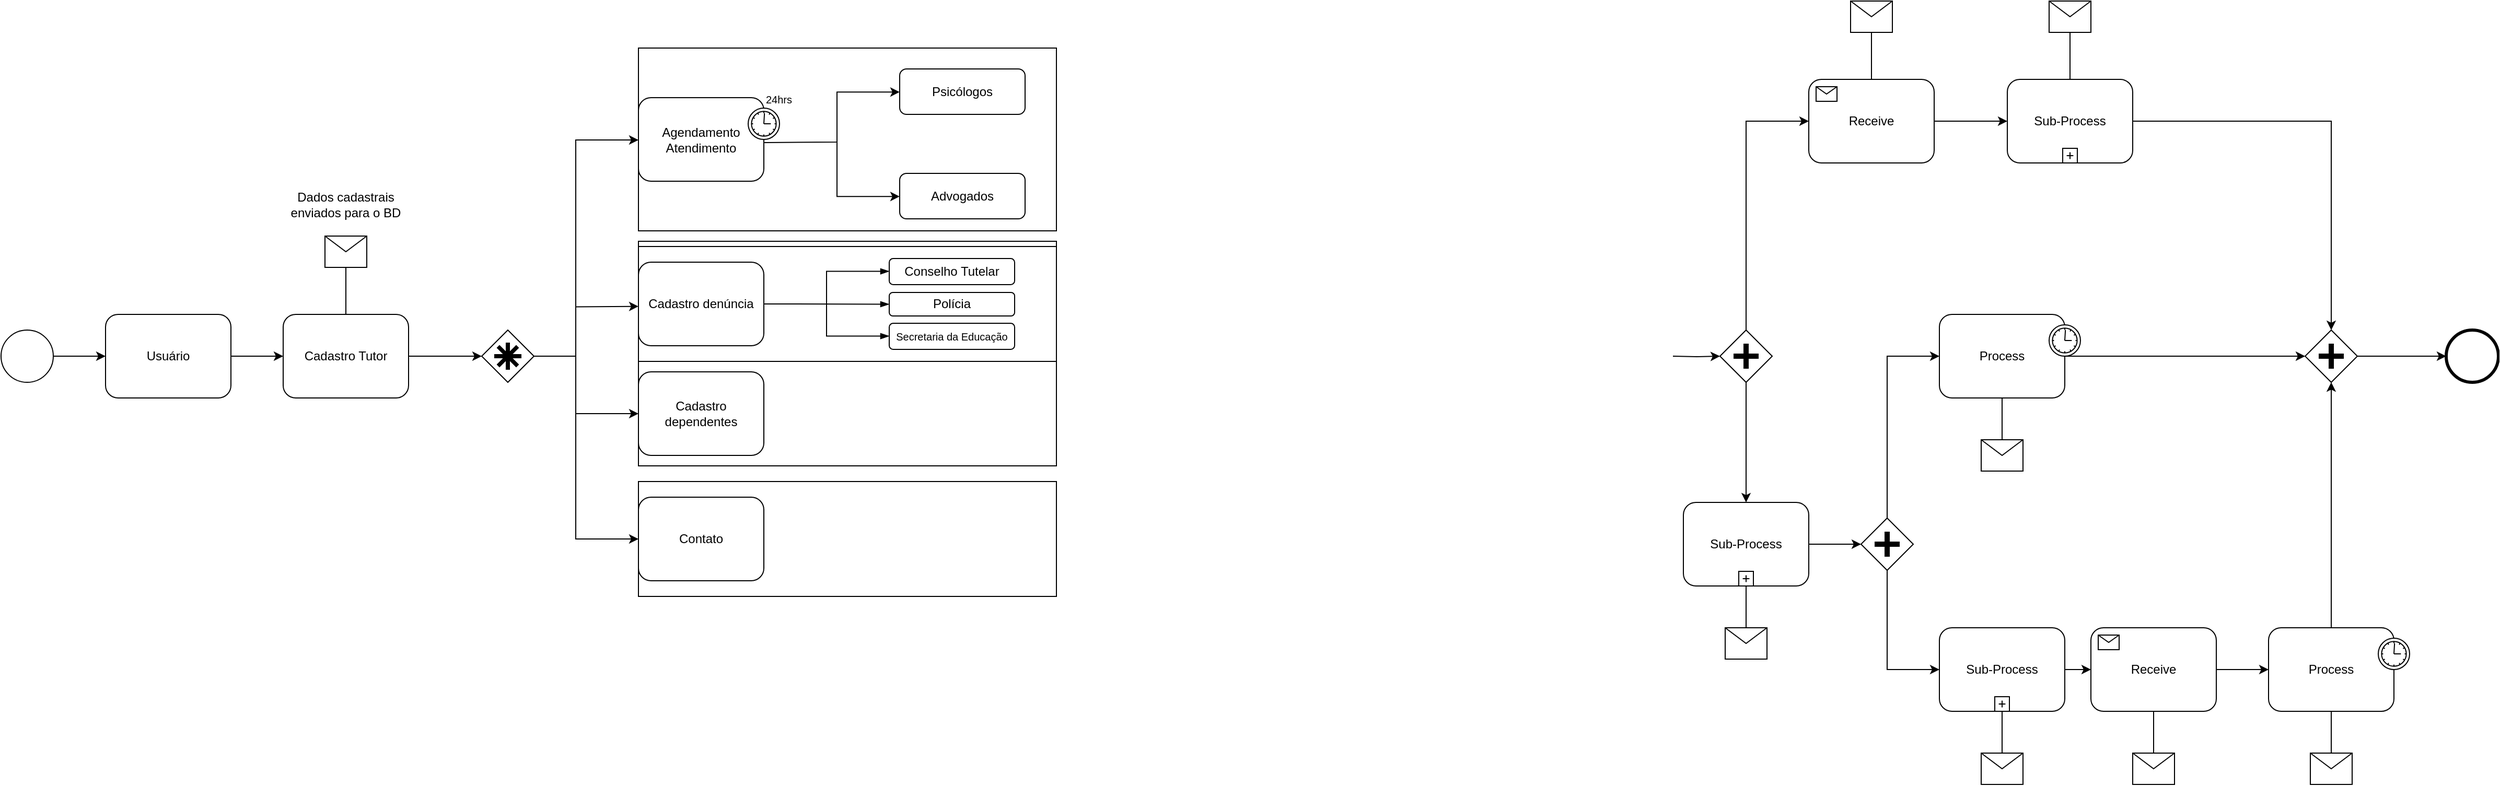 <mxfile version="26.1.3">
  <diagram name="Page-1" id="2a216829-ef6e-dabb-86c1-c78162f3ba2b">
    <mxGraphModel dx="2215" dy="294" grid="1" gridSize="10" guides="1" tooltips="1" connect="1" arrows="1" fold="1" page="1" pageScale="1" pageWidth="850" pageHeight="1100" background="none" math="0" shadow="0">
      <root>
        <mxCell id="0" />
        <mxCell id="1" parent="0" />
        <mxCell id="7a84cebc1def654-1" value="" style="shape=mxgraph.bpmn.shape;html=1;verticalLabelPosition=bottom;labelBackgroundColor=#ffffff;verticalAlign=top;perimeter=ellipsePerimeter;outline=standard;symbol=general;" parent="1" vertex="1">
          <mxGeometry x="-950" y="490" width="50" height="50" as="geometry" />
        </mxCell>
        <mxCell id="7a84cebc1def654-2" value="Usuário" style="shape=ext;rounded=1;html=1;whiteSpace=wrap;" parent="1" vertex="1">
          <mxGeometry x="-850" y="475" width="120" height="80" as="geometry" />
        </mxCell>
        <mxCell id="7a84cebc1def654-3" value="Cadastro Tutor" style="shape=ext;rounded=1;html=1;whiteSpace=wrap;" parent="1" vertex="1">
          <mxGeometry x="-680" y="475" width="120" height="80" as="geometry" />
        </mxCell>
        <mxCell id="7a84cebc1def654-5" value="" style="shape=message;whiteSpace=wrap;html=1;" parent="1" vertex="1">
          <mxGeometry x="-640" y="400" width="40" height="30" as="geometry" />
        </mxCell>
        <mxCell id="7a84cebc1def654-9" value="" style="shape=mxgraph.bpmn.shape;html=1;verticalLabelPosition=bottom;labelBackgroundColor=#ffffff;verticalAlign=top;perimeter=rhombusPerimeter;background=gateway;outline=none;symbol=parallelGw;" parent="1" vertex="1">
          <mxGeometry x="695" y="490" width="50" height="50" as="geometry" />
        </mxCell>
        <mxCell id="7a84cebc1def654-12" value="Sub-Process" style="html=1;whiteSpace=wrap;rounded=1;" parent="1" vertex="1">
          <mxGeometry x="970" y="250" width="120" height="80" as="geometry" />
        </mxCell>
        <mxCell id="7a84cebc1def654-13" value="" style="html=1;shape=plus;" parent="7a84cebc1def654-12" vertex="1">
          <mxGeometry x="0.5" y="1" width="14" height="14" relative="1" as="geometry">
            <mxPoint x="-7" y="-14" as="offset" />
          </mxGeometry>
        </mxCell>
        <mxCell id="7a84cebc1def654-14" value="Receive" style="html=1;whiteSpace=wrap;rounded=1;" parent="1" vertex="1">
          <mxGeometry x="780" y="250" width="120" height="80" as="geometry" />
        </mxCell>
        <mxCell id="7a84cebc1def654-15" value="" style="html=1;shape=message;" parent="7a84cebc1def654-14" vertex="1">
          <mxGeometry width="20" height="14" relative="1" as="geometry">
            <mxPoint x="7" y="7" as="offset" />
          </mxGeometry>
        </mxCell>
        <mxCell id="7a84cebc1def654-16" value="Process" style="html=1;whiteSpace=wrap;rounded=1;" parent="1" vertex="1">
          <mxGeometry x="905" y="475" width="120" height="80" as="geometry" />
        </mxCell>
        <mxCell id="7a84cebc1def654-17" value="" style="shape=mxgraph.bpmn.timer_start;perimeter=ellipsePerimeter;html=1;labelPosition=right;labelBackgroundColor=#ffffff;align=left;" parent="7a84cebc1def654-16" vertex="1">
          <mxGeometry x="1" width="30" height="30" relative="1" as="geometry">
            <mxPoint x="-15" y="10" as="offset" />
          </mxGeometry>
        </mxCell>
        <mxCell id="7a84cebc1def654-18" value="Process" style="html=1;whiteSpace=wrap;rounded=1;" parent="1" vertex="1">
          <mxGeometry x="1220" y="775" width="120" height="80" as="geometry" />
        </mxCell>
        <mxCell id="7a84cebc1def654-19" value="" style="shape=mxgraph.bpmn.timer_start;perimeter=ellipsePerimeter;html=1;labelPosition=right;labelBackgroundColor=#ffffff;align=left;" parent="7a84cebc1def654-18" vertex="1">
          <mxGeometry x="1" width="30" height="30" relative="1" as="geometry">
            <mxPoint x="-15" y="10" as="offset" />
          </mxGeometry>
        </mxCell>
        <mxCell id="7a84cebc1def654-20" value="Receive" style="html=1;whiteSpace=wrap;rounded=1;" parent="1" vertex="1">
          <mxGeometry x="1050" y="775" width="120" height="80" as="geometry" />
        </mxCell>
        <mxCell id="7a84cebc1def654-21" value="" style="html=1;shape=message;" parent="7a84cebc1def654-20" vertex="1">
          <mxGeometry width="20" height="14" relative="1" as="geometry">
            <mxPoint x="7" y="7" as="offset" />
          </mxGeometry>
        </mxCell>
        <mxCell id="7a84cebc1def654-22" value="Sub-Process" style="html=1;whiteSpace=wrap;rounded=1;" parent="1" vertex="1">
          <mxGeometry x="905" y="775" width="120" height="80" as="geometry" />
        </mxCell>
        <mxCell id="7a84cebc1def654-23" value="" style="html=1;shape=plus;" parent="7a84cebc1def654-22" vertex="1">
          <mxGeometry x="0.5" y="1" width="14" height="14" relative="1" as="geometry">
            <mxPoint x="-7" y="-14" as="offset" />
          </mxGeometry>
        </mxCell>
        <mxCell id="7a84cebc1def654-24" value="" style="shape=mxgraph.bpmn.shape;html=1;verticalLabelPosition=bottom;labelBackgroundColor=#ffffff;verticalAlign=top;perimeter=rhombusPerimeter;background=gateway;outline=none;symbol=parallelGw;" parent="1" vertex="1">
          <mxGeometry x="1255" y="490" width="50" height="50" as="geometry" />
        </mxCell>
        <mxCell id="7a84cebc1def654-26" value="" style="shape=mxgraph.bpmn.shape;html=1;verticalLabelPosition=bottom;labelBackgroundColor=#ffffff;verticalAlign=top;perimeter=ellipsePerimeter;outline=end;symbol=general;" parent="1" vertex="1">
          <mxGeometry x="1390" y="490.0" width="50" height="50" as="geometry" />
        </mxCell>
        <mxCell id="7a84cebc1def654-27" value="" style="shape=message;whiteSpace=wrap;html=1;" parent="1" vertex="1">
          <mxGeometry x="820" y="175" width="40" height="30" as="geometry" />
        </mxCell>
        <mxCell id="7a84cebc1def654-28" value="" style="shape=message;whiteSpace=wrap;html=1;" parent="1" vertex="1">
          <mxGeometry x="1010" y="175" width="40" height="30" as="geometry" />
        </mxCell>
        <mxCell id="7a84cebc1def654-29" value="Sub-Process" style="html=1;whiteSpace=wrap;rounded=1;" parent="1" vertex="1">
          <mxGeometry x="660" y="655" width="120" height="80" as="geometry" />
        </mxCell>
        <mxCell id="7a84cebc1def654-30" value="" style="html=1;shape=plus;" parent="7a84cebc1def654-29" vertex="1">
          <mxGeometry x="0.5" y="1" width="14" height="14" relative="1" as="geometry">
            <mxPoint x="-7" y="-14" as="offset" />
          </mxGeometry>
        </mxCell>
        <mxCell id="7a84cebc1def654-31" value="" style="shape=message;whiteSpace=wrap;html=1;" parent="1" vertex="1">
          <mxGeometry x="700" y="775" width="40" height="30" as="geometry" />
        </mxCell>
        <mxCell id="7a84cebc1def654-32" value="" style="shape=message;whiteSpace=wrap;html=1;" parent="1" vertex="1">
          <mxGeometry x="1090" y="895" width="40" height="30" as="geometry" />
        </mxCell>
        <mxCell id="7a84cebc1def654-33" value="" style="shape=message;whiteSpace=wrap;html=1;" parent="1" vertex="1">
          <mxGeometry x="1260" y="895" width="40" height="30" as="geometry" />
        </mxCell>
        <mxCell id="7a84cebc1def654-34" value="" style="shape=message;whiteSpace=wrap;html=1;" parent="1" vertex="1">
          <mxGeometry x="945" y="895" width="40" height="30" as="geometry" />
        </mxCell>
        <mxCell id="7a84cebc1def654-35" value="" style="shape=message;whiteSpace=wrap;html=1;" parent="1" vertex="1">
          <mxGeometry x="945" y="595" width="40" height="30" as="geometry" />
        </mxCell>
        <mxCell id="7a84cebc1def654-36" style="edgeStyle=orthogonalEdgeStyle;rounded=0;html=1;jettySize=auto;orthogonalLoop=1;" parent="1" source="7a84cebc1def654-1" target="7a84cebc1def654-2" edge="1">
          <mxGeometry relative="1" as="geometry" />
        </mxCell>
        <mxCell id="7a84cebc1def654-38" style="edgeStyle=orthogonalEdgeStyle;rounded=0;html=1;jettySize=auto;orthogonalLoop=1;endArrow=none;endFill=0;" parent="1" source="7a84cebc1def654-5" target="7a84cebc1def654-3" edge="1">
          <mxGeometry relative="1" as="geometry" />
        </mxCell>
        <mxCell id="7a84cebc1def654-39" style="edgeStyle=orthogonalEdgeStyle;rounded=0;html=1;jettySize=auto;orthogonalLoop=1;" parent="1" source="7a84cebc1def654-2" target="7a84cebc1def654-3" edge="1">
          <mxGeometry relative="1" as="geometry" />
        </mxCell>
        <mxCell id="7a84cebc1def654-40" style="edgeStyle=orthogonalEdgeStyle;rounded=0;html=1;jettySize=auto;orthogonalLoop=1;" parent="1" source="7a84cebc1def654-14" target="7a84cebc1def654-12" edge="1">
          <mxGeometry relative="1" as="geometry" />
        </mxCell>
        <mxCell id="7a84cebc1def654-41" style="edgeStyle=orthogonalEdgeStyle;rounded=0;html=1;jettySize=auto;orthogonalLoop=1;endArrow=none;endFill=0;" parent="1" source="7a84cebc1def654-27" target="7a84cebc1def654-14" edge="1">
          <mxGeometry relative="1" as="geometry" />
        </mxCell>
        <mxCell id="7a84cebc1def654-42" style="edgeStyle=orthogonalEdgeStyle;rounded=0;html=1;jettySize=auto;orthogonalLoop=1;endArrow=none;endFill=0;" parent="1" source="7a84cebc1def654-28" target="7a84cebc1def654-12" edge="1">
          <mxGeometry relative="1" as="geometry" />
        </mxCell>
        <mxCell id="7a84cebc1def654-43" style="edgeStyle=orthogonalEdgeStyle;rounded=0;html=1;jettySize=auto;orthogonalLoop=1;" parent="1" source="7a84cebc1def654-12" target="7a84cebc1def654-24" edge="1">
          <mxGeometry relative="1" as="geometry">
            <mxPoint x="1290.0" y="475" as="targetPoint" />
            <Array as="points">
              <mxPoint x="1280" y="290" />
            </Array>
          </mxGeometry>
        </mxCell>
        <mxCell id="7a84cebc1def654-44" style="edgeStyle=orthogonalEdgeStyle;rounded=0;html=1;jettySize=auto;orthogonalLoop=1;" parent="1" source="7a84cebc1def654-16" target="7a84cebc1def654-24" edge="1">
          <mxGeometry relative="1" as="geometry" />
        </mxCell>
        <mxCell id="7a84cebc1def654-45" style="edgeStyle=orthogonalEdgeStyle;rounded=0;html=1;jettySize=auto;orthogonalLoop=1;" parent="1" source="7a84cebc1def654-18" target="7a84cebc1def654-24" edge="1">
          <mxGeometry relative="1" as="geometry" />
        </mxCell>
        <mxCell id="7a84cebc1def654-46" style="edgeStyle=orthogonalEdgeStyle;rounded=0;html=1;jettySize=auto;orthogonalLoop=1;" parent="1" source="7a84cebc1def654-24" target="7a84cebc1def654-26" edge="1">
          <mxGeometry relative="1" as="geometry" />
        </mxCell>
        <mxCell id="7a84cebc1def654-47" style="edgeStyle=orthogonalEdgeStyle;rounded=0;html=1;jettySize=auto;orthogonalLoop=1;exitX=1;exitY=0.5;exitDx=0;exitDy=0;" parent="1" source="7a84cebc1def654-3" edge="1">
          <mxGeometry relative="1" as="geometry">
            <mxPoint x="-510" y="475" as="sourcePoint" />
            <mxPoint x="-490" y="515" as="targetPoint" />
          </mxGeometry>
        </mxCell>
        <mxCell id="7a84cebc1def654-49" style="edgeStyle=orthogonalEdgeStyle;rounded=0;html=1;jettySize=auto;orthogonalLoop=1;" parent="1" target="7a84cebc1def654-9" edge="1">
          <mxGeometry relative="1" as="geometry">
            <mxPoint x="650" y="515" as="sourcePoint" />
          </mxGeometry>
        </mxCell>
        <mxCell id="7a84cebc1def654-50" style="edgeStyle=orthogonalEdgeStyle;rounded=0;html=1;jettySize=auto;orthogonalLoop=1;" parent="1" source="7a84cebc1def654-9" target="7a84cebc1def654-14" edge="1">
          <mxGeometry relative="1" as="geometry">
            <Array as="points">
              <mxPoint x="720" y="290" />
            </Array>
          </mxGeometry>
        </mxCell>
        <mxCell id="7a84cebc1def654-51" style="edgeStyle=orthogonalEdgeStyle;rounded=0;html=1;jettySize=auto;orthogonalLoop=1;" parent="1" source="7a84cebc1def654-9" target="7a84cebc1def654-29" edge="1">
          <mxGeometry relative="1" as="geometry" />
        </mxCell>
        <mxCell id="7a84cebc1def654-52" style="edgeStyle=orthogonalEdgeStyle;rounded=0;html=1;jettySize=auto;orthogonalLoop=1;endArrow=none;endFill=0;" parent="1" source="7a84cebc1def654-31" target="7a84cebc1def654-29" edge="1">
          <mxGeometry relative="1" as="geometry" />
        </mxCell>
        <mxCell id="7a84cebc1def654-53" value="" style="shape=mxgraph.bpmn.shape;html=1;verticalLabelPosition=bottom;labelBackgroundColor=#ffffff;verticalAlign=top;perimeter=rhombusPerimeter;background=gateway;outline=none;symbol=parallelGw;" parent="1" vertex="1">
          <mxGeometry x="830" y="670" width="50" height="50" as="geometry" />
        </mxCell>
        <mxCell id="7a84cebc1def654-54" style="edgeStyle=orthogonalEdgeStyle;rounded=0;html=1;jettySize=auto;orthogonalLoop=1;" parent="1" source="7a84cebc1def654-53" target="7a84cebc1def654-22" edge="1">
          <mxGeometry relative="1" as="geometry">
            <Array as="points">
              <mxPoint x="855" y="815" />
            </Array>
          </mxGeometry>
        </mxCell>
        <mxCell id="7a84cebc1def654-55" style="edgeStyle=orthogonalEdgeStyle;rounded=0;html=1;jettySize=auto;orthogonalLoop=1;" parent="1" source="7a84cebc1def654-53" target="7a84cebc1def654-16" edge="1">
          <mxGeometry relative="1" as="geometry">
            <Array as="points">
              <mxPoint x="855" y="515" />
            </Array>
          </mxGeometry>
        </mxCell>
        <mxCell id="7a84cebc1def654-56" style="edgeStyle=orthogonalEdgeStyle;rounded=0;html=1;jettySize=auto;orthogonalLoop=1;endArrow=none;endFill=0;" parent="1" source="7a84cebc1def654-35" target="7a84cebc1def654-16" edge="1">
          <mxGeometry relative="1" as="geometry" />
        </mxCell>
        <mxCell id="7a84cebc1def654-58" style="edgeStyle=orthogonalEdgeStyle;rounded=0;html=1;jettySize=auto;orthogonalLoop=1;" parent="1" source="7a84cebc1def654-29" target="7a84cebc1def654-53" edge="1">
          <mxGeometry relative="1" as="geometry" />
        </mxCell>
        <mxCell id="7a84cebc1def654-59" style="edgeStyle=orthogonalEdgeStyle;rounded=0;html=1;jettySize=auto;orthogonalLoop=1;" parent="1" source="7a84cebc1def654-22" target="7a84cebc1def654-20" edge="1">
          <mxGeometry relative="1" as="geometry" />
        </mxCell>
        <mxCell id="7a84cebc1def654-60" style="edgeStyle=orthogonalEdgeStyle;rounded=0;html=1;jettySize=auto;orthogonalLoop=1;endArrow=none;endFill=0;" parent="1" source="7a84cebc1def654-34" target="7a84cebc1def654-22" edge="1">
          <mxGeometry relative="1" as="geometry" />
        </mxCell>
        <mxCell id="7a84cebc1def654-61" style="edgeStyle=orthogonalEdgeStyle;rounded=0;html=1;jettySize=auto;orthogonalLoop=1;endArrow=none;endFill=0;" parent="1" source="7a84cebc1def654-32" target="7a84cebc1def654-20" edge="1">
          <mxGeometry relative="1" as="geometry" />
        </mxCell>
        <mxCell id="7a84cebc1def654-63" style="edgeStyle=orthogonalEdgeStyle;rounded=0;html=1;jettySize=auto;orthogonalLoop=1;endArrow=none;endFill=0;" parent="1" source="7a84cebc1def654-33" target="7a84cebc1def654-18" edge="1">
          <mxGeometry relative="1" as="geometry" />
        </mxCell>
        <mxCell id="7a84cebc1def654-64" style="edgeStyle=orthogonalEdgeStyle;rounded=0;html=1;jettySize=auto;orthogonalLoop=1;" parent="1" source="7a84cebc1def654-20" target="7a84cebc1def654-18" edge="1">
          <mxGeometry relative="1" as="geometry" />
        </mxCell>
        <mxCell id="wt9PtecspdXwn17ESjXa-1" value="Dados cadastrais enviados para o BD" style="text;html=1;align=center;verticalAlign=middle;whiteSpace=wrap;rounded=0;" vertex="1" parent="1">
          <mxGeometry x="-680" y="355" width="120" height="30" as="geometry" />
        </mxCell>
        <mxCell id="wt9PtecspdXwn17ESjXa-2" value="" style="points=[[0.25,0.25,0],[0.5,0,0],[0.75,0.25,0],[1,0.5,0],[0.75,0.75,0],[0.5,1,0],[0.25,0.75,0],[0,0.5,0]];shape=mxgraph.bpmn.gateway2;html=1;verticalLabelPosition=bottom;labelBackgroundColor=#ffffff;verticalAlign=top;align=center;perimeter=rhombusPerimeter;outlineConnect=0;outline=none;symbol=none;gwType=complex;" vertex="1" parent="1">
          <mxGeometry x="-490" y="490" width="50" height="50" as="geometry" />
        </mxCell>
        <mxCell id="wt9PtecspdXwn17ESjXa-6" value="Cadastro dependentes" style="shape=ext;rounded=1;html=1;whiteSpace=wrap;" vertex="1" parent="1">
          <mxGeometry x="-340" y="530" width="120" height="80" as="geometry" />
        </mxCell>
        <mxCell id="wt9PtecspdXwn17ESjXa-7" value="Contato" style="shape=ext;rounded=1;html=1;whiteSpace=wrap;" vertex="1" parent="1">
          <mxGeometry x="-340" y="650" width="120" height="80" as="geometry" />
        </mxCell>
        <mxCell id="wt9PtecspdXwn17ESjXa-8" style="edgeStyle=orthogonalEdgeStyle;rounded=0;html=1;jettySize=auto;orthogonalLoop=1;exitX=1;exitY=0.5;exitDx=0;exitDy=0;exitPerimeter=0;entryX=0;entryY=0.5;entryDx=0;entryDy=0;" edge="1" parent="1" source="wt9PtecspdXwn17ESjXa-2" target="wt9PtecspdXwn17ESjXa-17">
          <mxGeometry relative="1" as="geometry">
            <mxPoint x="-410" y="339.58" as="sourcePoint" />
            <mxPoint x="-340" y="339.58" as="targetPoint" />
            <Array as="points">
              <mxPoint x="-400" y="515" />
              <mxPoint x="-400" y="308" />
              <mxPoint x="-340" y="308" />
            </Array>
          </mxGeometry>
        </mxCell>
        <mxCell id="wt9PtecspdXwn17ESjXa-11" style="edgeStyle=orthogonalEdgeStyle;rounded=0;html=1;jettySize=auto;orthogonalLoop=1;" edge="1" parent="1">
          <mxGeometry relative="1" as="geometry">
            <mxPoint x="-400" y="467.75" as="sourcePoint" />
            <mxPoint x="-340" y="467.33" as="targetPoint" />
            <Array as="points">
              <mxPoint x="-400" y="467.75" />
              <mxPoint x="-360" y="467.75" />
            </Array>
          </mxGeometry>
        </mxCell>
        <mxCell id="wt9PtecspdXwn17ESjXa-12" style="edgeStyle=orthogonalEdgeStyle;rounded=0;html=1;jettySize=auto;orthogonalLoop=1;entryX=0;entryY=0.5;entryDx=0;entryDy=0;" edge="1" parent="1" target="wt9PtecspdXwn17ESjXa-6">
          <mxGeometry relative="1" as="geometry">
            <mxPoint x="-400" y="510" as="sourcePoint" />
            <mxPoint x="-330" y="464.58" as="targetPoint" />
            <Array as="points">
              <mxPoint x="-400" y="570" />
            </Array>
          </mxGeometry>
        </mxCell>
        <mxCell id="wt9PtecspdXwn17ESjXa-13" style="edgeStyle=orthogonalEdgeStyle;rounded=0;html=1;jettySize=auto;orthogonalLoop=1;entryX=0;entryY=0.5;entryDx=0;entryDy=0;" edge="1" parent="1">
          <mxGeometry relative="1" as="geometry">
            <mxPoint x="-400" y="570" as="sourcePoint" />
            <mxPoint x="-340" y="690" as="targetPoint" />
            <Array as="points">
              <mxPoint x="-400" y="690" />
            </Array>
          </mxGeometry>
        </mxCell>
        <mxCell id="wt9PtecspdXwn17ESjXa-15" value="" style="swimlane;html=1;startSize=20;fontStyle=0;collapsible=0;horizontal=0;swimlaneLine=0;fillColor=none;whiteSpace=wrap;" vertex="1" parent="1">
          <mxGeometry x="-340" y="405" width="400" height="215" as="geometry" />
        </mxCell>
        <mxCell id="wt9PtecspdXwn17ESjXa-25" value="" style="swimlane;html=1;startSize=20;fontStyle=0;collapsible=0;horizontal=0;swimlaneLine=0;fillColor=none;whiteSpace=wrap;" vertex="1" parent="wt9PtecspdXwn17ESjXa-15">
          <mxGeometry y="5" width="400" height="110" as="geometry" />
        </mxCell>
        <mxCell id="wt9PtecspdXwn17ESjXa-26" value="Conselho Tutelar" style="shape=ext;rounded=1;html=1;whiteSpace=wrap;" vertex="1" parent="wt9PtecspdXwn17ESjXa-25">
          <mxGeometry x="240" y="11.5" width="120" height="25" as="geometry" />
        </mxCell>
        <mxCell id="wt9PtecspdXwn17ESjXa-28" value="Polícia" style="shape=ext;rounded=1;html=1;whiteSpace=wrap;" vertex="1" parent="wt9PtecspdXwn17ESjXa-25">
          <mxGeometry x="240" y="44" width="120" height="22.5" as="geometry" />
        </mxCell>
        <mxCell id="wt9PtecspdXwn17ESjXa-29" value="&lt;font style=&quot;font-size: 10px;&quot;&gt;Secretaria da Educação&lt;/font&gt;" style="shape=ext;rounded=1;html=1;whiteSpace=wrap;" vertex="1" parent="wt9PtecspdXwn17ESjXa-25">
          <mxGeometry x="240" y="73.5" width="120" height="25" as="geometry" />
        </mxCell>
        <mxCell id="wt9PtecspdXwn17ESjXa-5" value="Cadastro denúncia" style="shape=ext;rounded=1;html=1;whiteSpace=wrap;" vertex="1" parent="wt9PtecspdXwn17ESjXa-25">
          <mxGeometry y="15" width="120" height="80" as="geometry" />
        </mxCell>
        <mxCell id="wt9PtecspdXwn17ESjXa-31" value="" style="edgeStyle=elbowEdgeStyle;fontSize=12;html=1;endArrow=blockThin;endFill=1;rounded=0;entryX=0;entryY=0.5;entryDx=0;entryDy=0;exitX=1;exitY=0.5;exitDx=0;exitDy=0;" edge="1" parent="wt9PtecspdXwn17ESjXa-25" source="wt9PtecspdXwn17ESjXa-5" target="wt9PtecspdXwn17ESjXa-28">
          <mxGeometry width="160" relative="1" as="geometry">
            <mxPoint x="140" y="36" as="sourcePoint" />
            <mxPoint x="200" y="73.5" as="targetPoint" />
            <Array as="points">
              <mxPoint x="140" y="73.5" />
            </Array>
          </mxGeometry>
        </mxCell>
        <mxCell id="wt9PtecspdXwn17ESjXa-32" value="" style="edgeStyle=elbowEdgeStyle;fontSize=12;html=1;endArrow=blockThin;endFill=1;rounded=0;" edge="1" parent="wt9PtecspdXwn17ESjXa-25">
          <mxGeometry width="160" relative="1" as="geometry">
            <mxPoint x="180" y="50" as="sourcePoint" />
            <mxPoint x="240" y="23.81" as="targetPoint" />
            <Array as="points">
              <mxPoint x="180" y="20" />
            </Array>
          </mxGeometry>
        </mxCell>
        <mxCell id="wt9PtecspdXwn17ESjXa-33" value="" style="edgeStyle=elbowEdgeStyle;fontSize=12;html=1;endArrow=blockThin;endFill=1;rounded=0;" edge="1" parent="wt9PtecspdXwn17ESjXa-25">
          <mxGeometry width="160" relative="1" as="geometry">
            <mxPoint x="180" y="50" as="sourcePoint" />
            <mxPoint x="240" y="85.81" as="targetPoint" />
            <Array as="points">
              <mxPoint x="180" y="90" />
            </Array>
          </mxGeometry>
        </mxCell>
        <mxCell id="wt9PtecspdXwn17ESjXa-16" value="" style="swimlane;html=1;startSize=20;fontStyle=0;collapsible=0;horizontal=0;swimlaneLine=0;fillColor=none;whiteSpace=wrap;" vertex="1" parent="1">
          <mxGeometry x="-340" y="635" width="400" height="110" as="geometry" />
        </mxCell>
        <mxCell id="wt9PtecspdXwn17ESjXa-17" value="" style="swimlane;html=1;startSize=20;fontStyle=0;collapsible=0;horizontal=0;swimlaneLine=0;fillColor=none;whiteSpace=wrap;" vertex="1" parent="1">
          <mxGeometry x="-340" y="220" width="400" height="175" as="geometry" />
        </mxCell>
        <mxCell id="wt9PtecspdXwn17ESjXa-3" value="Agendamento Atendimento" style="html=1;whiteSpace=wrap;rounded=1;" vertex="1" parent="wt9PtecspdXwn17ESjXa-17">
          <mxGeometry y="47.5" width="120" height="80" as="geometry" />
        </mxCell>
        <mxCell id="wt9PtecspdXwn17ESjXa-4" value="" style="shape=mxgraph.bpmn.timer_start;perimeter=ellipsePerimeter;html=1;labelPosition=right;labelBackgroundColor=#ffffff;align=left;" vertex="1" parent="wt9PtecspdXwn17ESjXa-3">
          <mxGeometry x="1" width="30" height="30" relative="1" as="geometry">
            <mxPoint x="-15" y="10" as="offset" />
          </mxGeometry>
        </mxCell>
        <mxCell id="wt9PtecspdXwn17ESjXa-20" style="edgeStyle=orthogonalEdgeStyle;rounded=0;html=1;jettySize=auto;orthogonalLoop=1;exitX=1;exitY=0.538;exitDx=0;exitDy=0;exitPerimeter=0;" edge="1" parent="wt9PtecspdXwn17ESjXa-17" source="wt9PtecspdXwn17ESjXa-3">
          <mxGeometry relative="1" as="geometry">
            <mxPoint x="180" y="42.1" as="sourcePoint" />
            <mxPoint x="250" y="42.1" as="targetPoint" />
            <Array as="points">
              <mxPoint x="122" y="90" />
              <mxPoint x="190" y="90" />
              <mxPoint x="190" y="42" />
            </Array>
          </mxGeometry>
        </mxCell>
        <mxCell id="wt9PtecspdXwn17ESjXa-14" value="&lt;font style=&quot;font-size: 10px;&quot;&gt;24hrs&lt;/font&gt;" style="text;html=1;align=center;verticalAlign=middle;resizable=0;points=[];autosize=1;strokeColor=none;fillColor=none;" vertex="1" parent="wt9PtecspdXwn17ESjXa-17">
          <mxGeometry x="109" y="33.5" width="50" height="30" as="geometry" />
        </mxCell>
        <mxCell id="wt9PtecspdXwn17ESjXa-21" style="edgeStyle=orthogonalEdgeStyle;rounded=0;html=1;jettySize=auto;orthogonalLoop=1;" edge="1" parent="wt9PtecspdXwn17ESjXa-17">
          <mxGeometry relative="1" as="geometry">
            <mxPoint x="190" y="90" as="sourcePoint" />
            <mxPoint x="250" y="142.1" as="targetPoint" />
            <Array as="points">
              <mxPoint x="190" y="142" />
            </Array>
          </mxGeometry>
        </mxCell>
        <mxCell id="wt9PtecspdXwn17ESjXa-22" value="Psicólogos" style="shape=ext;rounded=1;html=1;whiteSpace=wrap;" vertex="1" parent="wt9PtecspdXwn17ESjXa-17">
          <mxGeometry x="250" y="20" width="120" height="43.5" as="geometry" />
        </mxCell>
        <mxCell id="wt9PtecspdXwn17ESjXa-23" value="Advogados" style="shape=ext;rounded=1;html=1;whiteSpace=wrap;" vertex="1" parent="wt9PtecspdXwn17ESjXa-17">
          <mxGeometry x="250" y="120" width="120" height="43.5" as="geometry" />
        </mxCell>
      </root>
    </mxGraphModel>
  </diagram>
</mxfile>

